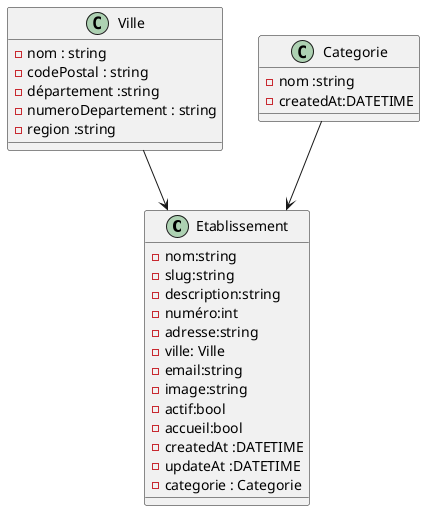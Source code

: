 @startuml

class Etablissement {
    -nom:string
    -slug:string
    -description:string
    -numéro:int
    -adresse:string
    -ville: Ville
    -email:string
    -image:string
    -actif:bool
    -accueil:bool
    -createdAt :DATETIME
    -updateAt :DATETIME
    -categorie : Categorie
}

class Ville {
    -nom : string
    -codePostal : string
    -département :string
    -numeroDepartement : string
    -region :string
}

class Categorie{
    -nom :string
    -createdAt:DATETIME
}

Ville --> Etablissement
Categorie --> Etablissement


@enduml